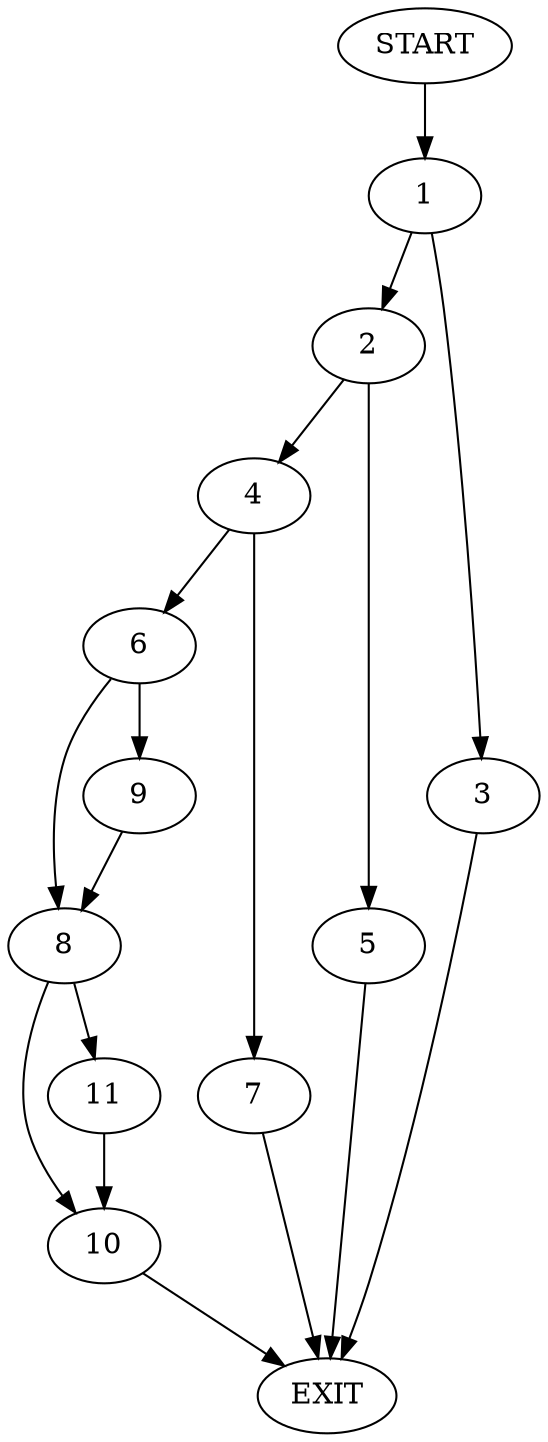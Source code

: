 digraph {
0 [label="START"]
12 [label="EXIT"]
0 -> 1
1 -> 2
1 -> 3
2 -> 4
2 -> 5
3 -> 12
5 -> 12
4 -> 6
4 -> 7
7 -> 12
6 -> 8
6 -> 9
8 -> 10
8 -> 11
9 -> 8
10 -> 12
11 -> 10
}
